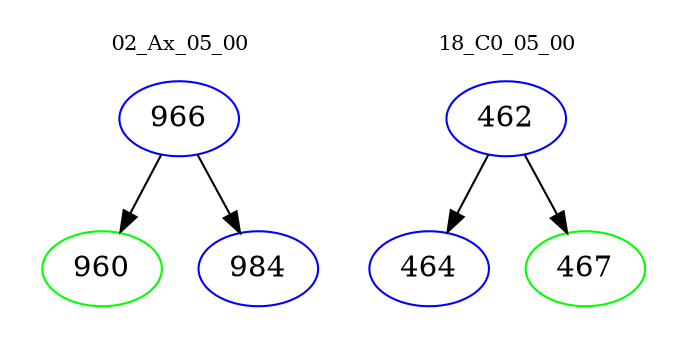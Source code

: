 digraph{
subgraph cluster_0 {
color = white
label = "02_Ax_05_00";
fontsize=10;
T0_966 [label="966", color="blue"]
T0_966 -> T0_960 [color="black"]
T0_960 [label="960", color="green"]
T0_966 -> T0_984 [color="black"]
T0_984 [label="984", color="blue"]
}
subgraph cluster_1 {
color = white
label = "18_C0_05_00";
fontsize=10;
T1_462 [label="462", color="blue"]
T1_462 -> T1_464 [color="black"]
T1_464 [label="464", color="blue"]
T1_462 -> T1_467 [color="black"]
T1_467 [label="467", color="green"]
}
}
